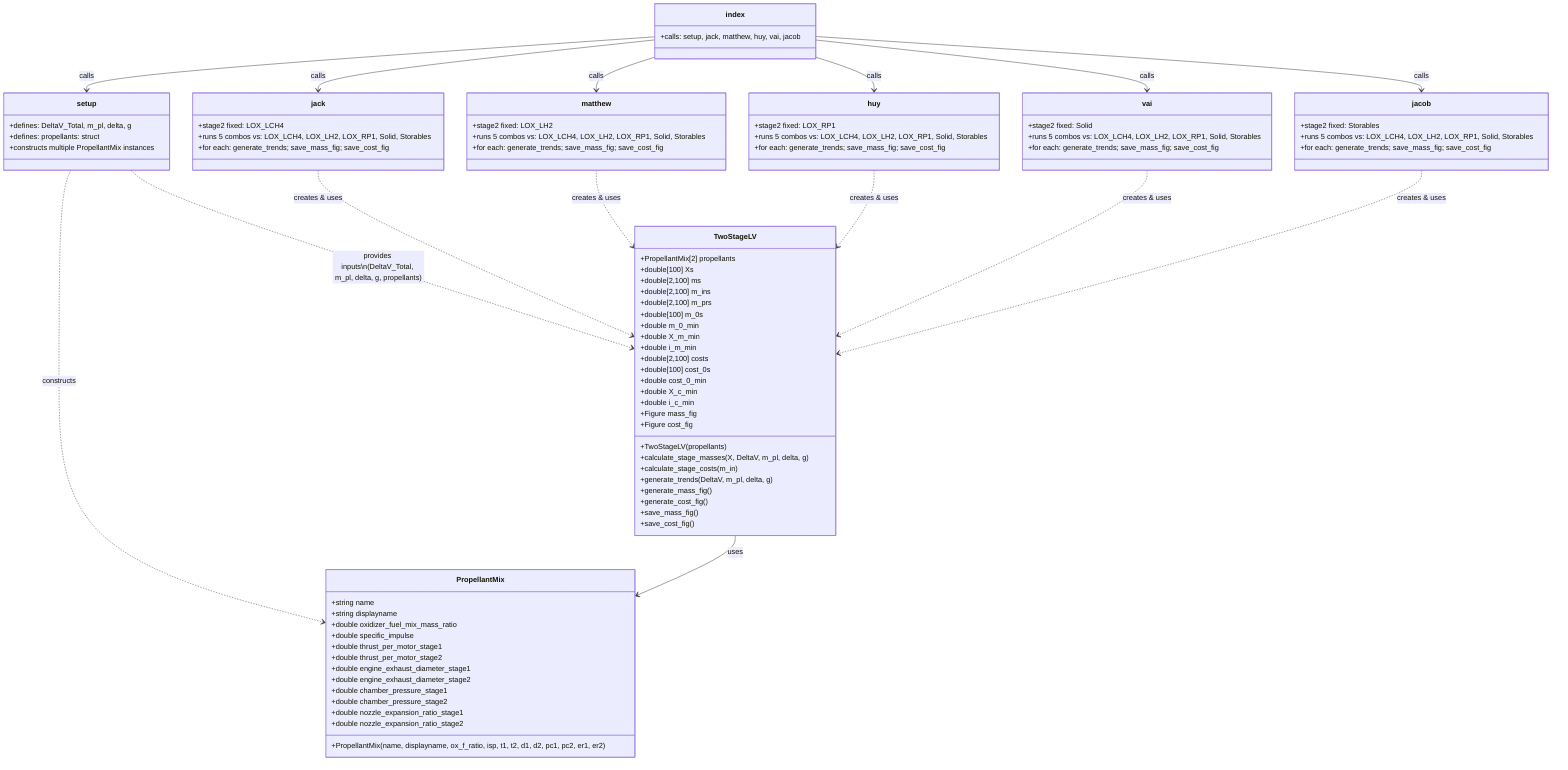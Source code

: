 classDiagram
    %% ===== core classes =====
    class PropellantMix {
        +string name
        +string displayname
        +double oxidizer_fuel_mix_mass_ratio
        +double specific_impulse
        +double thrust_per_motor_stage1
        +double thrust_per_motor_stage2
        +double engine_exhaust_diameter_stage1
        +double engine_exhaust_diameter_stage2
        +double chamber_pressure_stage1
        +double chamber_pressure_stage2
        +double nozzle_expansion_ratio_stage1
        +double nozzle_expansion_ratio_stage2
        +PropellantMix(name, displayname, ox_f_ratio, isp, t1, t2, d1, d2, pc1, pc2, er1, er2)
    }

    class TwoStageLV {
        +PropellantMix[2] propellants
        +double[100] Xs
        +double[2,100] ms
        +double[2,100] m_ins
        +double[2,100] m_prs
        +double[100] m_0s
        +double m_0_min
        +double X_m_min
        +double i_m_min
        +double[2,100] costs
        +double[100] cost_0s
        +double cost_0_min
        +double X_c_min
        +double i_c_min
        +Figure mass_fig
        +Figure cost_fig

        +TwoStageLV(propellants)
        +calculate_stage_masses(X, DeltaV, m_pl, delta, g)
        +calculate_stage_costs(m_in)
        +generate_trends(DeltaV, m_pl, delta, g)
        +generate_mass_fig()
        +generate_cost_fig()
        +save_mass_fig()
        +save_cost_fig()
    }

    TwoStageLV --> PropellantMix : uses

    %% ===== scripts as callers =====
    class index {
        +calls: setup, jack, matthew, huy, vai, jacob
    }

    class setup {
        +defines: DeltaV_Total, m_pl, delta, g
        +defines: propellants: struct<string, PropellantMix>
        +constructs multiple PropellantMix instances
    }

    class jack {
        +stage2 fixed: LOX_LCH4
        +runs 5 combos vs: LOX_LCH4, LOX_LH2, LOX_RP1, Solid, Storables
        +for each: generate_trends; save_mass_fig; save_cost_fig
    }

    class matthew {
        +stage2 fixed: LOX_LH2
        +runs 5 combos vs: LOX_LCH4, LOX_LH2, LOX_RP1, Solid, Storables
        +for each: generate_trends; save_mass_fig; save_cost_fig
    }

    class huy {
        +stage2 fixed: LOX_RP1
        +runs 5 combos vs: LOX_LCH4, LOX_LH2, LOX_RP1, Solid, Storables
        +for each: generate_trends; save_mass_fig; save_cost_fig
    }

    class vai {
        +stage2 fixed: Solid
        +runs 5 combos vs: LOX_LCH4, LOX_LH2, LOX_RP1, Solid, Storables
        +for each: generate_trends; save_mass_fig; save_cost_fig
    }

    class jacob {
        +stage2 fixed: Storables
        +runs 5 combos vs: LOX_LCH4, LOX_LH2, LOX_RP1, Solid, Storables
        +for each: generate_trends; save_mass_fig; save_cost_fig
    }

    %% ===== control & data flow =====
    index --> setup : calls
    index --> jack : calls
    index --> matthew : calls
    index --> huy : calls
    index --> vai : calls
    index --> jacob : calls

    setup ..> PropellantMix : constructs
    setup ..> TwoStageLV : provides inputs\n(DeltaV_Total, m_pl, delta, g, propellants)

    jack ..> TwoStageLV : creates & uses
    matthew ..> TwoStageLV : creates & uses
    huy ..> TwoStageLV : creates & uses
    vai ..> TwoStageLV : creates & uses
    jacob ..> TwoStageLV : creates & uses